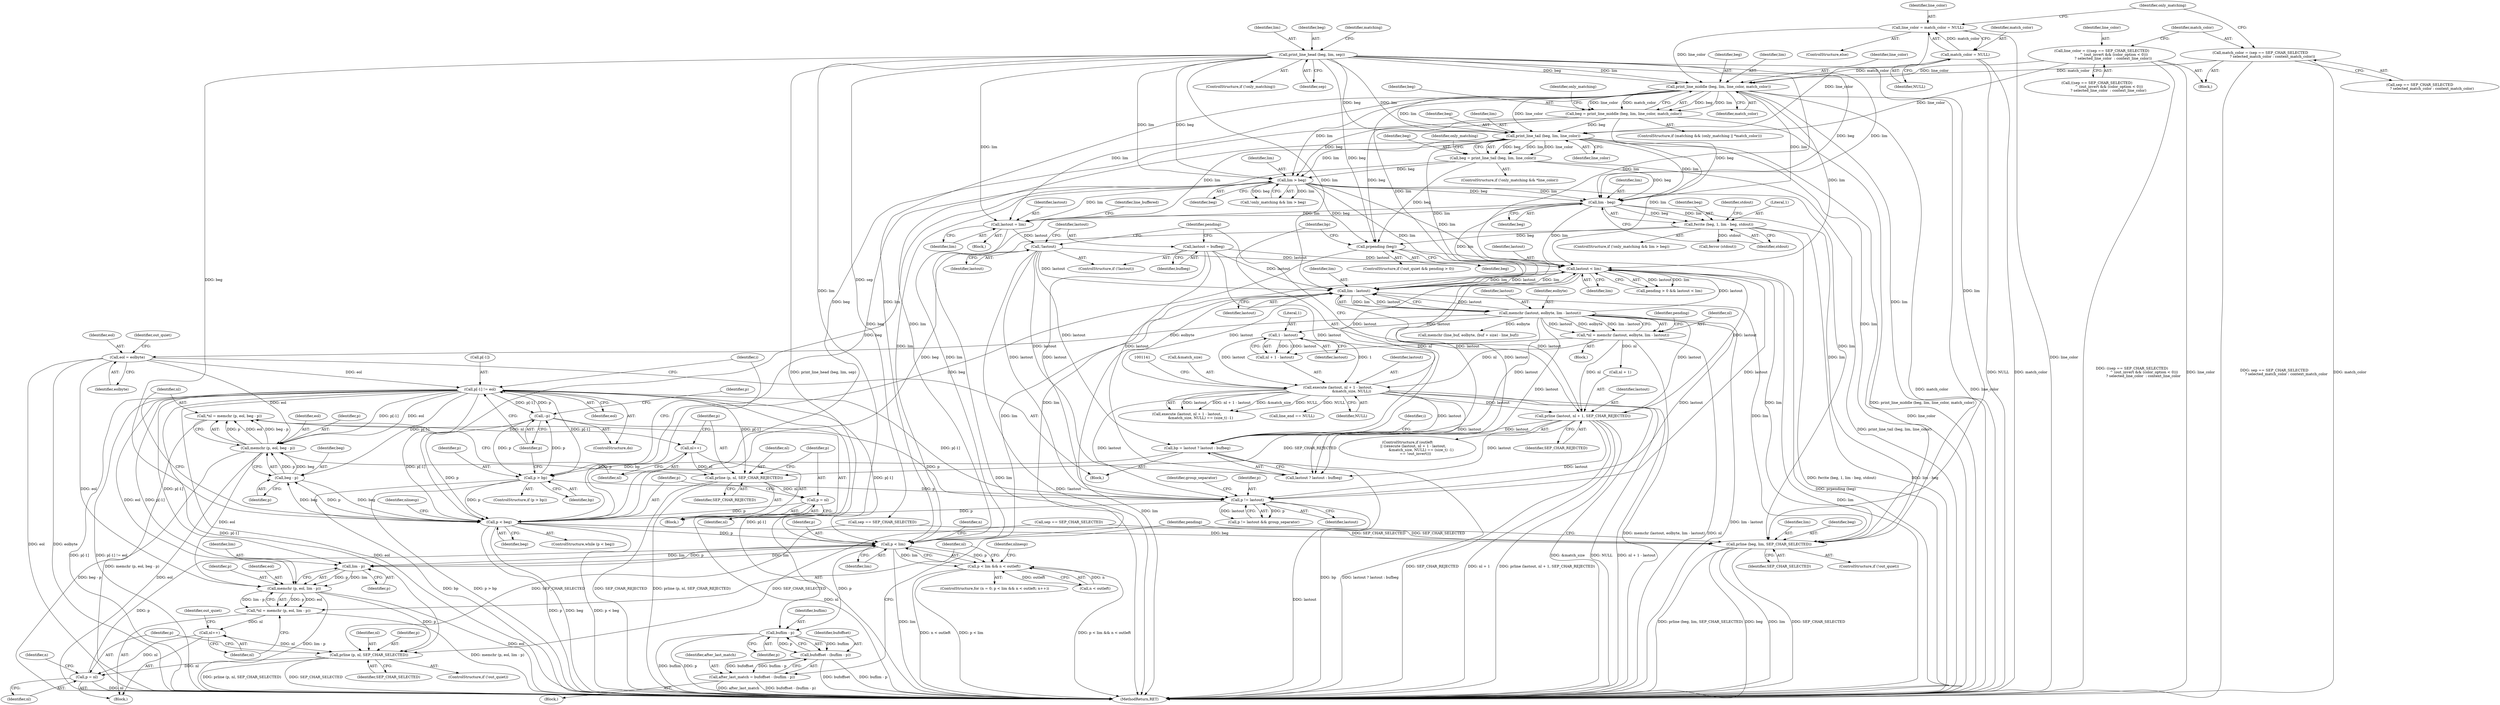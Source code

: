 digraph "0_savannah_8fcf61523644df42e1905c81bed26838e0b04f91@API" {
"1001233" [label="(Call,*nl = memchr (p, eol, beg - p))"];
"1001235" [label="(Call,memchr (p, eol, beg - p))"];
"1001198" [label="(Call,p[-1] != eol)"];
"1001196" [label="(Call,--p)"];
"1001192" [label="(Call,p > bp)"];
"1001176" [label="(Call,bp = lastout ? lastout : bufbeg)"];
"1001109" [label="(Call,lastout < lim)"];
"1001099" [label="(Call,!lastout)"];
"1001090" [label="(Call,lastout = lim)"];
"1001047" [label="(Call,print_line_middle (beg, lim, line_color, match_color))"];
"1000981" [label="(Call,print_line_head (beg, lim, sep))"];
"1001020" [label="(Call,line_color = match_color = NULL)"];
"1001022" [label="(Call,match_color = NULL)"];
"1000997" [label="(Call,line_color = (((sep == SEP_CHAR_SELECTED)\n                     ^ (out_invert && (color_option < 0)))\n                    ? selected_line_color  : context_line_color))"];
"1001011" [label="(Call,match_color = (sep == SEP_CHAR_SELECTED\n                     ? selected_match_color : context_match_color))"];
"1001068" [label="(Call,lim > beg)"];
"1001060" [label="(Call,print_line_tail (beg, lim, line_color))"];
"1001045" [label="(Call,beg = print_line_middle (beg, lim, line_color, match_color))"];
"1001058" [label="(Call,beg = print_line_tail (beg, lim, line_color))"];
"1001074" [label="(Call,lim - beg)"];
"1001146" [label="(Call,prline (lastout, nl + 1, SEP_CHAR_REJECTED))"];
"1001130" [label="(Call,execute (lastout, nl + 1 - lastout,\n                        &match_size, NULL))"];
"1001134" [label="(Call,1 - lastout)"];
"1001116" [label="(Call,memchr (lastout, eolbyte, lim - lastout))"];
"1001119" [label="(Call,lim - lastout)"];
"1001101" [label="(Call,lastout = bufbeg)"];
"1001114" [label="(Call,*nl = memchr (lastout, eolbyte, lim - lastout))"];
"1001162" [label="(Call,eol = eolbyte)"];
"1001238" [label="(Call,beg - p)"];
"1001228" [label="(Call,p < beg)"];
"1001212" [label="(Call,p != lastout)"];
"1001247" [label="(Call,p = nl)"];
"1001243" [label="(Call,prline (p, nl, SEP_CHAR_REJECTED))"];
"1001241" [label="(Call,nl++)"];
"1001233" [label="(Call,*nl = memchr (p, eol, beg - p))"];
"1001174" [label="(Call,prpending (beg))"];
"1001071" [label="(Call,fwrite (beg, 1, lim - beg, stdout))"];
"1001270" [label="(Call,memchr (p, eol, lim - p))"];
"1001268" [label="(Call,*nl = memchr (p, eol, lim - p))"];
"1001276" [label="(Call,nl++)"];
"1001281" [label="(Call,prline (p, nl, SEP_CHAR_SELECTED))"];
"1001285" [label="(Call,p = nl)"];
"1001258" [label="(Call,p < lim)"];
"1001257" [label="(Call,p < lim && n < outleft)"];
"1001273" [label="(Call,lim - p)"];
"1001296" [label="(Call,buflim - p)"];
"1001294" [label="(Call,bufoffset - (buflim - p))"];
"1001292" [label="(Call,after_last_match = bufoffset - (buflim - p))"];
"1001303" [label="(Call,prline (beg, lim, SEP_CHAR_SELECTED))"];
"1001257" [label="(Call,p < lim && n < outleft)"];
"1001049" [label="(Identifier,lim)"];
"1001045" [label="(Call,beg = print_line_middle (beg, lim, line_color, match_color))"];
"1001283" [label="(Identifier,nl)"];
"1001164" [label="(Identifier,eolbyte)"];
"1001242" [label="(Identifier,nl)"];
"1001286" [label="(Identifier,p)"];
"1001193" [label="(Identifier,p)"];
"1001063" [label="(Identifier,line_color)"];
"1001028" [label="(Identifier,only_matching)"];
"1001052" [label="(ControlStructure,if (!only_matching && *line_color))"];
"1001073" [label="(Literal,1)"];
"1001298" [label="(Identifier,p)"];
"1001176" [label="(Call,bp = lastout ? lastout : bufbeg)"];
"1001167" [label="(ControlStructure,if (!out_quiet && pending > 0))"];
"1001112" [label="(Block,)"];
"1001011" [label="(Call,match_color = (sep == SEP_CHAR_SELECTED\n                     ? selected_match_color : context_match_color))"];
"1001287" [label="(Identifier,nl)"];
"1001293" [label="(Identifier,after_last_match)"];
"1001014" [label="(Call,sep == SEP_CHAR_SELECTED)"];
"1001269" [label="(Identifier,nl)"];
"1001064" [label="(ControlStructure,if (!only_matching && lim > beg))"];
"1001295" [label="(Identifier,bufoffset)"];
"1001235" [label="(Call,memchr (p, eol, beg - p))"];
"1001134" [label="(Call,1 - lastout)"];
"1001146" [label="(Call,prline (lastout, nl + 1, SEP_CHAR_REJECTED))"];
"1001065" [label="(Call,!only_matching && lim > beg)"];
"1001191" [label="(ControlStructure,if (p > bp))"];
"1001091" [label="(Identifier,lastout)"];
"1001177" [label="(Identifier,bp)"];
"1001147" [label="(Identifier,lastout)"];
"1001090" [label="(Call,lastout = lim)"];
"1001305" [label="(Identifier,lim)"];
"1001151" [label="(Identifier,SEP_CHAR_REJECTED)"];
"1001192" [label="(Call,p > bp)"];
"1001214" [label="(Identifier,lastout)"];
"1000978" [label="(ControlStructure,if (!only_matching))"];
"1001271" [label="(Identifier,p)"];
"1000983" [label="(Identifier,lim)"];
"1001111" [label="(Identifier,lim)"];
"1001227" [label="(ControlStructure,while (p < beg))"];
"1001137" [label="(Call,&match_size)"];
"1001304" [label="(Identifier,beg)"];
"1001200" [label="(Identifier,p)"];
"1001047" [label="(Call,print_line_middle (beg, lim, line_color, match_color))"];
"1001306" [label="(Identifier,SEP_CHAR_SELECTED)"];
"1001117" [label="(Identifier,lastout)"];
"1001051" [label="(Identifier,match_color)"];
"1001231" [label="(Block,)"];
"1001118" [label="(Identifier,eolbyte)"];
"1001194" [label="(Identifier,bp)"];
"1001148" [label="(Call,nl + 1)"];
"1001114" [label="(Call,*nl = memchr (lastout, eolbyte, lim - lastout))"];
"1001253" [label="(ControlStructure,for (n = 0; p < lim && n < outleft; n++))"];
"1001195" [label="(ControlStructure,do)"];
"1001270" [label="(Call,memchr (p, eol, lim - p))"];
"1001272" [label="(Identifier,eol)"];
"1001246" [label="(Identifier,SEP_CHAR_REJECTED)"];
"1001296" [label="(Call,buflim - p)"];
"1001163" [label="(Identifier,eol)"];
"1001203" [label="(Identifier,eol)"];
"1001074" [label="(Call,lim - beg)"];
"1001099" [label="(Call,!lastout)"];
"1001249" [label="(Identifier,nl)"];
"1001282" [label="(Identifier,p)"];
"1001259" [label="(Identifier,p)"];
"1001071" [label="(Call,fwrite (beg, 1, lim - beg, stdout))"];
"1001234" [label="(Identifier,nl)"];
"1001062" [label="(Identifier,lim)"];
"1001251" [label="(Identifier,nlinesp)"];
"1001261" [label="(Call,n < outleft)"];
"1001103" [label="(Identifier,bufbeg)"];
"1001408" [label="(MethodReturn,RET)"];
"1001190" [label="(Identifier,i)"];
"1000999" [label="(Call,((sep == SEP_CHAR_SELECTED)\n                     ^ (out_invert && (color_option < 0)))\n                    ? selected_line_color  : context_line_color)"];
"1001012" [label="(Identifier,match_color)"];
"1001092" [label="(Identifier,lim)"];
"1001245" [label="(Identifier,nl)"];
"1001109" [label="(Call,lastout < lim)"];
"1000984" [label="(Identifier,sep)"];
"1001102" [label="(Identifier,lastout)"];
"1000982" [label="(Identifier,beg)"];
"1001024" [label="(Identifier,NULL)"];
"1001079" [label="(Call,ferror (stdout))"];
"1001068" [label="(Call,lim > beg)"];
"1001162" [label="(Call,eol = eolbyte)"];
"1001072" [label="(Identifier,beg)"];
"1001308" [label="(Identifier,pending)"];
"1001129" [label="(Call,execute (lastout, nl + 1 - lastout,\n                        &match_size, NULL) == (size_t) -1)"];
"1001228" [label="(Call,p < beg)"];
"1001060" [label="(Call,print_line_tail (beg, lim, line_color))"];
"1001076" [label="(Identifier,beg)"];
"1001125" [label="(ControlStructure,if (outleft\n          || ((execute (lastout, nl + 1 - lastout,\n                        &match_size, NULL) == (size_t) -1)\n              == !out_invert)))"];
"1001238" [label="(Call,beg - p)"];
"1001258" [label="(Call,p < lim)"];
"1001061" [label="(Identifier,beg)"];
"1001130" [label="(Call,execute (lastout, nl + 1 - lastout,\n                        &match_size, NULL))"];
"1000988" [label="(Call,sep == SEP_CHAR_SELECTED)"];
"1001244" [label="(Identifier,p)"];
"1001260" [label="(Identifier,lim)"];
"1001199" [label="(Call,p[-1])"];
"1001266" [label="(Block,)"];
"1000998" [label="(Identifier,line_color)"];
"1001022" [label="(Call,match_color = NULL)"];
"1001278" [label="(ControlStructure,if (!out_quiet))"];
"1001285" [label="(Call,p = nl)"];
"1001262" [label="(Identifier,n)"];
"1001233" [label="(Call,*nl = memchr (p, eol, beg - p))"];
"1001174" [label="(Call,prpending (beg))"];
"1001038" [label="(ControlStructure,if (matching && (only_matching || *match_color)))"];
"1001110" [label="(Identifier,lastout)"];
"1001069" [label="(Identifier,lim)"];
"1001281" [label="(Call,prline (p, nl, SEP_CHAR_SELECTED))"];
"1001132" [label="(Call,nl + 1 - lastout)"];
"1001094" [label="(Identifier,line_buffered)"];
"1001135" [label="(Literal,1)"];
"1001116" [label="(Call,memchr (lastout, eolbyte, lim - lastout))"];
"1001105" [label="(Call,pending > 0 && lastout < lim)"];
"1001120" [label="(Identifier,lim)"];
"1001121" [label="(Identifier,lastout)"];
"1001273" [label="(Call,lim - p)"];
"1001237" [label="(Identifier,eol)"];
"1001229" [label="(Identifier,p)"];
"1001349" [label="(Call,memchr (line_buf, eolbyte, (buf + size) - line_buf))"];
"1001274" [label="(Identifier,lim)"];
"1001358" [label="(Call,line_end == NULL)"];
"1001211" [label="(Call,p != lastout && group_separator)"];
"1001115" [label="(Identifier,nl)"];
"1001240" [label="(Identifier,p)"];
"1001294" [label="(Call,bufoffset - (buflim - p))"];
"1001101" [label="(Call,lastout = bufbeg)"];
"1000974" [label="(Block,)"];
"1001046" [label="(Identifier,beg)"];
"1001239" [label="(Identifier,beg)"];
"1001303" [label="(Call,prline (beg, lim, SEP_CHAR_SELECTED))"];
"1001067" [label="(Identifier,only_matching)"];
"1001136" [label="(Identifier,lastout)"];
"1001275" [label="(Identifier,p)"];
"1001100" [label="(Identifier,lastout)"];
"1001230" [label="(Identifier,beg)"];
"1001212" [label="(Call,p != lastout)"];
"1001196" [label="(Call,--p)"];
"1000997" [label="(Call,line_color = (((sep == SEP_CHAR_SELECTED)\n                     ^ (out_invert && (color_option < 0)))\n                    ? selected_line_color  : context_line_color))"];
"1001059" [label="(Identifier,beg)"];
"1001241" [label="(Call,nl++)"];
"1001131" [label="(Identifier,lastout)"];
"1001119" [label="(Call,lim - lastout)"];
"1001198" [label="(Call,p[-1] != eol)"];
"1001178" [label="(Call,lastout ? lastout : bufbeg)"];
"1001098" [label="(ControlStructure,if (!lastout))"];
"1001290" [label="(Identifier,nlinesp)"];
"1001297" [label="(Identifier,buflim)"];
"1000981" [label="(Call,print_line_head (beg, lim, sep))"];
"1001284" [label="(Identifier,SEP_CHAR_SELECTED)"];
"1001048" [label="(Identifier,beg)"];
"1001070" [label="(Identifier,beg)"];
"1001023" [label="(Identifier,match_color)"];
"1001170" [label="(Identifier,out_quiet)"];
"1001268" [label="(Call,*nl = memchr (p, eol, lim - p))"];
"1001277" [label="(Identifier,nl)"];
"1001058" [label="(Call,beg = print_line_tail (beg, lim, line_color))"];
"1001175" [label="(Identifier,beg)"];
"1001276" [label="(Call,nl++)"];
"1001280" [label="(Identifier,out_quiet)"];
"1001157" [label="(Block,)"];
"1001021" [label="(Identifier,line_color)"];
"1001075" [label="(Identifier,lim)"];
"1001055" [label="(Identifier,only_matching)"];
"1000986" [label="(Identifier,matching)"];
"1001080" [label="(Identifier,stdout)"];
"1001265" [label="(Identifier,n)"];
"1001019" [label="(ControlStructure,else)"];
"1001252" [label="(Block,)"];
"1001247" [label="(Call,p = nl)"];
"1001236" [label="(Identifier,p)"];
"1000996" [label="(Block,)"];
"1001197" [label="(Identifier,p)"];
"1001213" [label="(Identifier,p)"];
"1001020" [label="(Call,line_color = match_color = NULL)"];
"1001013" [label="(Call,sep == SEP_CHAR_SELECTED\n                     ? selected_match_color : context_match_color)"];
"1001139" [label="(Identifier,NULL)"];
"1001300" [label="(ControlStructure,if (!out_quiet))"];
"1001184" [label="(Identifier,i)"];
"1001077" [label="(Identifier,stdout)"];
"1001215" [label="(Identifier,group_separator)"];
"1001292" [label="(Call,after_last_match = bufoffset - (buflim - p))"];
"1001124" [label="(Identifier,pending)"];
"1001107" [label="(Identifier,pending)"];
"1001248" [label="(Identifier,p)"];
"1001050" [label="(Identifier,line_color)"];
"1001243" [label="(Call,prline (p, nl, SEP_CHAR_REJECTED))"];
"1001233" -> "1001231"  [label="AST: "];
"1001233" -> "1001235"  [label="CFG: "];
"1001234" -> "1001233"  [label="AST: "];
"1001235" -> "1001233"  [label="AST: "];
"1001242" -> "1001233"  [label="CFG: "];
"1001233" -> "1001408"  [label="DDG: memchr (p, eol, beg - p)"];
"1001235" -> "1001233"  [label="DDG: p"];
"1001235" -> "1001233"  [label="DDG: eol"];
"1001235" -> "1001233"  [label="DDG: beg - p"];
"1001233" -> "1001241"  [label="DDG: nl"];
"1001235" -> "1001238"  [label="CFG: "];
"1001236" -> "1001235"  [label="AST: "];
"1001237" -> "1001235"  [label="AST: "];
"1001238" -> "1001235"  [label="AST: "];
"1001235" -> "1001408"  [label="DDG: beg - p"];
"1001235" -> "1001408"  [label="DDG: eol"];
"1001198" -> "1001235"  [label="DDG: p[-1]"];
"1001198" -> "1001235"  [label="DDG: eol"];
"1001238" -> "1001235"  [label="DDG: p"];
"1001238" -> "1001235"  [label="DDG: beg"];
"1001162" -> "1001235"  [label="DDG: eol"];
"1001235" -> "1001243"  [label="DDG: p"];
"1001235" -> "1001270"  [label="DDG: eol"];
"1001198" -> "1001195"  [label="AST: "];
"1001198" -> "1001203"  [label="CFG: "];
"1001199" -> "1001198"  [label="AST: "];
"1001203" -> "1001198"  [label="AST: "];
"1001197" -> "1001198"  [label="CFG: "];
"1001190" -> "1001198"  [label="CFG: "];
"1001198" -> "1001408"  [label="DDG: p[-1]"];
"1001198" -> "1001408"  [label="DDG: p[-1] != eol"];
"1001198" -> "1001408"  [label="DDG: eol"];
"1001198" -> "1001192"  [label="DDG: p[-1]"];
"1001198" -> "1001196"  [label="DDG: p[-1]"];
"1001196" -> "1001198"  [label="DDG: p"];
"1001162" -> "1001198"  [label="DDG: eol"];
"1001198" -> "1001212"  [label="DDG: p[-1]"];
"1001198" -> "1001228"  [label="DDG: p[-1]"];
"1001198" -> "1001238"  [label="DDG: p[-1]"];
"1001198" -> "1001243"  [label="DDG: p[-1]"];
"1001198" -> "1001258"  [label="DDG: p[-1]"];
"1001198" -> "1001270"  [label="DDG: p[-1]"];
"1001198" -> "1001270"  [label="DDG: eol"];
"1001198" -> "1001273"  [label="DDG: p[-1]"];
"1001198" -> "1001281"  [label="DDG: p[-1]"];
"1001198" -> "1001296"  [label="DDG: p[-1]"];
"1001196" -> "1001195"  [label="AST: "];
"1001196" -> "1001197"  [label="CFG: "];
"1001197" -> "1001196"  [label="AST: "];
"1001200" -> "1001196"  [label="CFG: "];
"1001196" -> "1001192"  [label="DDG: p"];
"1001192" -> "1001196"  [label="DDG: p"];
"1001196" -> "1001212"  [label="DDG: p"];
"1001196" -> "1001228"  [label="DDG: p"];
"1001192" -> "1001191"  [label="AST: "];
"1001192" -> "1001194"  [label="CFG: "];
"1001193" -> "1001192"  [label="AST: "];
"1001194" -> "1001192"  [label="AST: "];
"1001197" -> "1001192"  [label="CFG: "];
"1001190" -> "1001192"  [label="CFG: "];
"1001192" -> "1001408"  [label="DDG: p > bp"];
"1001192" -> "1001408"  [label="DDG: bp"];
"1001176" -> "1001192"  [label="DDG: bp"];
"1001192" -> "1001212"  [label="DDG: p"];
"1001192" -> "1001228"  [label="DDG: p"];
"1001176" -> "1001157"  [label="AST: "];
"1001176" -> "1001178"  [label="CFG: "];
"1001177" -> "1001176"  [label="AST: "];
"1001178" -> "1001176"  [label="AST: "];
"1001184" -> "1001176"  [label="CFG: "];
"1001176" -> "1001408"  [label="DDG: bp"];
"1001176" -> "1001408"  [label="DDG: lastout ? lastout : bufbeg"];
"1001109" -> "1001176"  [label="DDG: lastout"];
"1001099" -> "1001176"  [label="DDG: lastout"];
"1001146" -> "1001176"  [label="DDG: lastout"];
"1001116" -> "1001176"  [label="DDG: lastout"];
"1001101" -> "1001176"  [label="DDG: lastout"];
"1001130" -> "1001176"  [label="DDG: lastout"];
"1001109" -> "1001105"  [label="AST: "];
"1001109" -> "1001111"  [label="CFG: "];
"1001110" -> "1001109"  [label="AST: "];
"1001111" -> "1001109"  [label="AST: "];
"1001105" -> "1001109"  [label="CFG: "];
"1001109" -> "1001408"  [label="DDG: lim"];
"1001109" -> "1001105"  [label="DDG: lastout"];
"1001109" -> "1001105"  [label="DDG: lim"];
"1001099" -> "1001109"  [label="DDG: lastout"];
"1001146" -> "1001109"  [label="DDG: lastout"];
"1001116" -> "1001109"  [label="DDG: lastout"];
"1001101" -> "1001109"  [label="DDG: lastout"];
"1001130" -> "1001109"  [label="DDG: lastout"];
"1001119" -> "1001109"  [label="DDG: lim"];
"1001047" -> "1001109"  [label="DDG: lim"];
"1001068" -> "1001109"  [label="DDG: lim"];
"1000981" -> "1001109"  [label="DDG: lim"];
"1001060" -> "1001109"  [label="DDG: lim"];
"1001074" -> "1001109"  [label="DDG: lim"];
"1001109" -> "1001119"  [label="DDG: lim"];
"1001109" -> "1001119"  [label="DDG: lastout"];
"1001109" -> "1001178"  [label="DDG: lastout"];
"1001109" -> "1001212"  [label="DDG: lastout"];
"1001109" -> "1001258"  [label="DDG: lim"];
"1001109" -> "1001303"  [label="DDG: lim"];
"1001099" -> "1001098"  [label="AST: "];
"1001099" -> "1001100"  [label="CFG: "];
"1001100" -> "1001099"  [label="AST: "];
"1001102" -> "1001099"  [label="CFG: "];
"1001107" -> "1001099"  [label="CFG: "];
"1001099" -> "1001408"  [label="DDG: !lastout"];
"1001090" -> "1001099"  [label="DDG: lastout"];
"1001099" -> "1001119"  [label="DDG: lastout"];
"1001099" -> "1001178"  [label="DDG: lastout"];
"1001099" -> "1001212"  [label="DDG: lastout"];
"1001090" -> "1000974"  [label="AST: "];
"1001090" -> "1001092"  [label="CFG: "];
"1001091" -> "1001090"  [label="AST: "];
"1001092" -> "1001090"  [label="AST: "];
"1001094" -> "1001090"  [label="CFG: "];
"1001090" -> "1001408"  [label="DDG: lim"];
"1001047" -> "1001090"  [label="DDG: lim"];
"1001068" -> "1001090"  [label="DDG: lim"];
"1000981" -> "1001090"  [label="DDG: lim"];
"1001060" -> "1001090"  [label="DDG: lim"];
"1001074" -> "1001090"  [label="DDG: lim"];
"1001047" -> "1001045"  [label="AST: "];
"1001047" -> "1001051"  [label="CFG: "];
"1001048" -> "1001047"  [label="AST: "];
"1001049" -> "1001047"  [label="AST: "];
"1001050" -> "1001047"  [label="AST: "];
"1001051" -> "1001047"  [label="AST: "];
"1001045" -> "1001047"  [label="CFG: "];
"1001047" -> "1001408"  [label="DDG: match_color"];
"1001047" -> "1001408"  [label="DDG: line_color"];
"1001047" -> "1001045"  [label="DDG: beg"];
"1001047" -> "1001045"  [label="DDG: lim"];
"1001047" -> "1001045"  [label="DDG: line_color"];
"1001047" -> "1001045"  [label="DDG: match_color"];
"1000981" -> "1001047"  [label="DDG: beg"];
"1000981" -> "1001047"  [label="DDG: lim"];
"1001020" -> "1001047"  [label="DDG: line_color"];
"1000997" -> "1001047"  [label="DDG: line_color"];
"1001011" -> "1001047"  [label="DDG: match_color"];
"1001022" -> "1001047"  [label="DDG: match_color"];
"1001047" -> "1001060"  [label="DDG: lim"];
"1001047" -> "1001060"  [label="DDG: line_color"];
"1001047" -> "1001068"  [label="DDG: lim"];
"1001047" -> "1001074"  [label="DDG: lim"];
"1001047" -> "1001119"  [label="DDG: lim"];
"1001047" -> "1001258"  [label="DDG: lim"];
"1001047" -> "1001303"  [label="DDG: lim"];
"1000981" -> "1000978"  [label="AST: "];
"1000981" -> "1000984"  [label="CFG: "];
"1000982" -> "1000981"  [label="AST: "];
"1000983" -> "1000981"  [label="AST: "];
"1000984" -> "1000981"  [label="AST: "];
"1000986" -> "1000981"  [label="CFG: "];
"1000981" -> "1001408"  [label="DDG: print_line_head (beg, lim, sep)"];
"1000981" -> "1000988"  [label="DDG: sep"];
"1000981" -> "1001060"  [label="DDG: beg"];
"1000981" -> "1001060"  [label="DDG: lim"];
"1000981" -> "1001068"  [label="DDG: lim"];
"1000981" -> "1001068"  [label="DDG: beg"];
"1000981" -> "1001074"  [label="DDG: lim"];
"1000981" -> "1001074"  [label="DDG: beg"];
"1000981" -> "1001119"  [label="DDG: lim"];
"1000981" -> "1001174"  [label="DDG: beg"];
"1000981" -> "1001228"  [label="DDG: beg"];
"1000981" -> "1001258"  [label="DDG: lim"];
"1000981" -> "1001303"  [label="DDG: lim"];
"1001020" -> "1001019"  [label="AST: "];
"1001020" -> "1001022"  [label="CFG: "];
"1001021" -> "1001020"  [label="AST: "];
"1001022" -> "1001020"  [label="AST: "];
"1001028" -> "1001020"  [label="CFG: "];
"1001020" -> "1001408"  [label="DDG: line_color"];
"1001022" -> "1001020"  [label="DDG: match_color"];
"1001020" -> "1001060"  [label="DDG: line_color"];
"1001022" -> "1001024"  [label="CFG: "];
"1001023" -> "1001022"  [label="AST: "];
"1001024" -> "1001022"  [label="AST: "];
"1001022" -> "1001408"  [label="DDG: NULL"];
"1001022" -> "1001408"  [label="DDG: match_color"];
"1000997" -> "1000996"  [label="AST: "];
"1000997" -> "1000999"  [label="CFG: "];
"1000998" -> "1000997"  [label="AST: "];
"1000999" -> "1000997"  [label="AST: "];
"1001012" -> "1000997"  [label="CFG: "];
"1000997" -> "1001408"  [label="DDG: line_color"];
"1000997" -> "1001408"  [label="DDG: ((sep == SEP_CHAR_SELECTED)\n                     ^ (out_invert && (color_option < 0)))\n                    ? selected_line_color  : context_line_color"];
"1000997" -> "1001060"  [label="DDG: line_color"];
"1001011" -> "1000996"  [label="AST: "];
"1001011" -> "1001013"  [label="CFG: "];
"1001012" -> "1001011"  [label="AST: "];
"1001013" -> "1001011"  [label="AST: "];
"1001028" -> "1001011"  [label="CFG: "];
"1001011" -> "1001408"  [label="DDG: match_color"];
"1001011" -> "1001408"  [label="DDG: sep == SEP_CHAR_SELECTED\n                     ? selected_match_color : context_match_color"];
"1001068" -> "1001065"  [label="AST: "];
"1001068" -> "1001070"  [label="CFG: "];
"1001069" -> "1001068"  [label="AST: "];
"1001070" -> "1001068"  [label="AST: "];
"1001065" -> "1001068"  [label="CFG: "];
"1001068" -> "1001065"  [label="DDG: lim"];
"1001068" -> "1001065"  [label="DDG: beg"];
"1001060" -> "1001068"  [label="DDG: lim"];
"1001058" -> "1001068"  [label="DDG: beg"];
"1001045" -> "1001068"  [label="DDG: beg"];
"1001068" -> "1001074"  [label="DDG: lim"];
"1001068" -> "1001074"  [label="DDG: beg"];
"1001068" -> "1001119"  [label="DDG: lim"];
"1001068" -> "1001174"  [label="DDG: beg"];
"1001068" -> "1001228"  [label="DDG: beg"];
"1001068" -> "1001258"  [label="DDG: lim"];
"1001068" -> "1001303"  [label="DDG: lim"];
"1001060" -> "1001058"  [label="AST: "];
"1001060" -> "1001063"  [label="CFG: "];
"1001061" -> "1001060"  [label="AST: "];
"1001062" -> "1001060"  [label="AST: "];
"1001063" -> "1001060"  [label="AST: "];
"1001058" -> "1001060"  [label="CFG: "];
"1001060" -> "1001408"  [label="DDG: line_color"];
"1001060" -> "1001058"  [label="DDG: beg"];
"1001060" -> "1001058"  [label="DDG: lim"];
"1001060" -> "1001058"  [label="DDG: line_color"];
"1001045" -> "1001060"  [label="DDG: beg"];
"1001060" -> "1001074"  [label="DDG: lim"];
"1001060" -> "1001119"  [label="DDG: lim"];
"1001060" -> "1001258"  [label="DDG: lim"];
"1001060" -> "1001303"  [label="DDG: lim"];
"1001045" -> "1001038"  [label="AST: "];
"1001046" -> "1001045"  [label="AST: "];
"1001055" -> "1001045"  [label="CFG: "];
"1001045" -> "1001408"  [label="DDG: print_line_middle (beg, lim, line_color, match_color)"];
"1001045" -> "1001074"  [label="DDG: beg"];
"1001045" -> "1001174"  [label="DDG: beg"];
"1001045" -> "1001228"  [label="DDG: beg"];
"1001058" -> "1001052"  [label="AST: "];
"1001059" -> "1001058"  [label="AST: "];
"1001067" -> "1001058"  [label="CFG: "];
"1001058" -> "1001408"  [label="DDG: print_line_tail (beg, lim, line_color)"];
"1001058" -> "1001074"  [label="DDG: beg"];
"1001058" -> "1001174"  [label="DDG: beg"];
"1001058" -> "1001228"  [label="DDG: beg"];
"1001074" -> "1001071"  [label="AST: "];
"1001074" -> "1001076"  [label="CFG: "];
"1001075" -> "1001074"  [label="AST: "];
"1001076" -> "1001074"  [label="AST: "];
"1001077" -> "1001074"  [label="CFG: "];
"1001074" -> "1001071"  [label="DDG: beg"];
"1001074" -> "1001071"  [label="DDG: lim"];
"1001074" -> "1001119"  [label="DDG: lim"];
"1001074" -> "1001258"  [label="DDG: lim"];
"1001074" -> "1001303"  [label="DDG: lim"];
"1001146" -> "1001125"  [label="AST: "];
"1001146" -> "1001151"  [label="CFG: "];
"1001147" -> "1001146"  [label="AST: "];
"1001148" -> "1001146"  [label="AST: "];
"1001151" -> "1001146"  [label="AST: "];
"1001107" -> "1001146"  [label="CFG: "];
"1001146" -> "1001408"  [label="DDG: SEP_CHAR_REJECTED"];
"1001146" -> "1001408"  [label="DDG: nl + 1"];
"1001146" -> "1001408"  [label="DDG: prline (lastout, nl + 1, SEP_CHAR_REJECTED)"];
"1001146" -> "1001119"  [label="DDG: lastout"];
"1001130" -> "1001146"  [label="DDG: lastout"];
"1001116" -> "1001146"  [label="DDG: lastout"];
"1001114" -> "1001146"  [label="DDG: nl"];
"1001146" -> "1001178"  [label="DDG: lastout"];
"1001146" -> "1001212"  [label="DDG: lastout"];
"1001146" -> "1001243"  [label="DDG: SEP_CHAR_REJECTED"];
"1001130" -> "1001129"  [label="AST: "];
"1001130" -> "1001139"  [label="CFG: "];
"1001131" -> "1001130"  [label="AST: "];
"1001132" -> "1001130"  [label="AST: "];
"1001137" -> "1001130"  [label="AST: "];
"1001139" -> "1001130"  [label="AST: "];
"1001141" -> "1001130"  [label="CFG: "];
"1001130" -> "1001408"  [label="DDG: &match_size"];
"1001130" -> "1001408"  [label="DDG: NULL"];
"1001130" -> "1001408"  [label="DDG: nl + 1 - lastout"];
"1001130" -> "1001119"  [label="DDG: lastout"];
"1001130" -> "1001129"  [label="DDG: lastout"];
"1001130" -> "1001129"  [label="DDG: nl + 1 - lastout"];
"1001130" -> "1001129"  [label="DDG: &match_size"];
"1001130" -> "1001129"  [label="DDG: NULL"];
"1001134" -> "1001130"  [label="DDG: lastout"];
"1001134" -> "1001130"  [label="DDG: 1"];
"1001114" -> "1001130"  [label="DDG: nl"];
"1001130" -> "1001178"  [label="DDG: lastout"];
"1001130" -> "1001212"  [label="DDG: lastout"];
"1001130" -> "1001358"  [label="DDG: NULL"];
"1001134" -> "1001132"  [label="AST: "];
"1001134" -> "1001136"  [label="CFG: "];
"1001135" -> "1001134"  [label="AST: "];
"1001136" -> "1001134"  [label="AST: "];
"1001132" -> "1001134"  [label="CFG: "];
"1001134" -> "1001132"  [label="DDG: 1"];
"1001134" -> "1001132"  [label="DDG: lastout"];
"1001116" -> "1001134"  [label="DDG: lastout"];
"1001116" -> "1001114"  [label="AST: "];
"1001116" -> "1001119"  [label="CFG: "];
"1001117" -> "1001116"  [label="AST: "];
"1001118" -> "1001116"  [label="AST: "];
"1001119" -> "1001116"  [label="AST: "];
"1001114" -> "1001116"  [label="CFG: "];
"1001116" -> "1001408"  [label="DDG: lim - lastout"];
"1001116" -> "1001114"  [label="DDG: lastout"];
"1001116" -> "1001114"  [label="DDG: eolbyte"];
"1001116" -> "1001114"  [label="DDG: lim - lastout"];
"1001119" -> "1001116"  [label="DDG: lastout"];
"1001119" -> "1001116"  [label="DDG: lim"];
"1001116" -> "1001119"  [label="DDG: lastout"];
"1001116" -> "1001162"  [label="DDG: eolbyte"];
"1001116" -> "1001178"  [label="DDG: lastout"];
"1001116" -> "1001212"  [label="DDG: lastout"];
"1001116" -> "1001349"  [label="DDG: eolbyte"];
"1001119" -> "1001121"  [label="CFG: "];
"1001120" -> "1001119"  [label="AST: "];
"1001121" -> "1001119"  [label="AST: "];
"1001119" -> "1001408"  [label="DDG: lim"];
"1001101" -> "1001119"  [label="DDG: lastout"];
"1001119" -> "1001258"  [label="DDG: lim"];
"1001119" -> "1001303"  [label="DDG: lim"];
"1001101" -> "1001098"  [label="AST: "];
"1001101" -> "1001103"  [label="CFG: "];
"1001102" -> "1001101"  [label="AST: "];
"1001103" -> "1001101"  [label="AST: "];
"1001107" -> "1001101"  [label="CFG: "];
"1001101" -> "1001178"  [label="DDG: lastout"];
"1001101" -> "1001212"  [label="DDG: lastout"];
"1001114" -> "1001112"  [label="AST: "];
"1001115" -> "1001114"  [label="AST: "];
"1001124" -> "1001114"  [label="CFG: "];
"1001114" -> "1001408"  [label="DDG: memchr (lastout, eolbyte, lim - lastout)"];
"1001114" -> "1001408"  [label="DDG: nl"];
"1001114" -> "1001132"  [label="DDG: nl"];
"1001114" -> "1001148"  [label="DDG: nl"];
"1001162" -> "1001157"  [label="AST: "];
"1001162" -> "1001164"  [label="CFG: "];
"1001163" -> "1001162"  [label="AST: "];
"1001164" -> "1001162"  [label="AST: "];
"1001170" -> "1001162"  [label="CFG: "];
"1001162" -> "1001408"  [label="DDG: eol"];
"1001162" -> "1001408"  [label="DDG: eolbyte"];
"1001162" -> "1001270"  [label="DDG: eol"];
"1001238" -> "1001240"  [label="CFG: "];
"1001239" -> "1001238"  [label="AST: "];
"1001240" -> "1001238"  [label="AST: "];
"1001238" -> "1001228"  [label="DDG: beg"];
"1001228" -> "1001238"  [label="DDG: beg"];
"1001228" -> "1001238"  [label="DDG: p"];
"1001228" -> "1001227"  [label="AST: "];
"1001228" -> "1001230"  [label="CFG: "];
"1001229" -> "1001228"  [label="AST: "];
"1001230" -> "1001228"  [label="AST: "];
"1001234" -> "1001228"  [label="CFG: "];
"1001251" -> "1001228"  [label="CFG: "];
"1001228" -> "1001408"  [label="DDG: p"];
"1001228" -> "1001408"  [label="DDG: beg"];
"1001228" -> "1001408"  [label="DDG: p < beg"];
"1001212" -> "1001228"  [label="DDG: p"];
"1001247" -> "1001228"  [label="DDG: p"];
"1001174" -> "1001228"  [label="DDG: beg"];
"1001071" -> "1001228"  [label="DDG: beg"];
"1001228" -> "1001258"  [label="DDG: p"];
"1001228" -> "1001303"  [label="DDG: beg"];
"1001212" -> "1001211"  [label="AST: "];
"1001212" -> "1001214"  [label="CFG: "];
"1001213" -> "1001212"  [label="AST: "];
"1001214" -> "1001212"  [label="AST: "];
"1001215" -> "1001212"  [label="CFG: "];
"1001211" -> "1001212"  [label="CFG: "];
"1001212" -> "1001408"  [label="DDG: lastout"];
"1001212" -> "1001211"  [label="DDG: p"];
"1001212" -> "1001211"  [label="DDG: lastout"];
"1001247" -> "1001231"  [label="AST: "];
"1001247" -> "1001249"  [label="CFG: "];
"1001248" -> "1001247"  [label="AST: "];
"1001249" -> "1001247"  [label="AST: "];
"1001229" -> "1001247"  [label="CFG: "];
"1001247" -> "1001408"  [label="DDG: nl"];
"1001243" -> "1001247"  [label="DDG: nl"];
"1001243" -> "1001231"  [label="AST: "];
"1001243" -> "1001246"  [label="CFG: "];
"1001244" -> "1001243"  [label="AST: "];
"1001245" -> "1001243"  [label="AST: "];
"1001246" -> "1001243"  [label="AST: "];
"1001248" -> "1001243"  [label="CFG: "];
"1001243" -> "1001408"  [label="DDG: prline (p, nl, SEP_CHAR_REJECTED)"];
"1001243" -> "1001408"  [label="DDG: SEP_CHAR_REJECTED"];
"1001241" -> "1001243"  [label="DDG: nl"];
"1001241" -> "1001231"  [label="AST: "];
"1001241" -> "1001242"  [label="CFG: "];
"1001242" -> "1001241"  [label="AST: "];
"1001244" -> "1001241"  [label="CFG: "];
"1001174" -> "1001167"  [label="AST: "];
"1001174" -> "1001175"  [label="CFG: "];
"1001175" -> "1001174"  [label="AST: "];
"1001177" -> "1001174"  [label="CFG: "];
"1001174" -> "1001408"  [label="DDG: prpending (beg)"];
"1001071" -> "1001174"  [label="DDG: beg"];
"1001071" -> "1001064"  [label="AST: "];
"1001071" -> "1001077"  [label="CFG: "];
"1001072" -> "1001071"  [label="AST: "];
"1001073" -> "1001071"  [label="AST: "];
"1001077" -> "1001071"  [label="AST: "];
"1001080" -> "1001071"  [label="CFG: "];
"1001071" -> "1001408"  [label="DDG: lim - beg"];
"1001071" -> "1001408"  [label="DDG: fwrite (beg, 1, lim - beg, stdout)"];
"1001071" -> "1001079"  [label="DDG: stdout"];
"1001270" -> "1001268"  [label="AST: "];
"1001270" -> "1001273"  [label="CFG: "];
"1001271" -> "1001270"  [label="AST: "];
"1001272" -> "1001270"  [label="AST: "];
"1001273" -> "1001270"  [label="AST: "];
"1001268" -> "1001270"  [label="CFG: "];
"1001270" -> "1001408"  [label="DDG: eol"];
"1001270" -> "1001408"  [label="DDG: lim - p"];
"1001270" -> "1001268"  [label="DDG: p"];
"1001270" -> "1001268"  [label="DDG: eol"];
"1001270" -> "1001268"  [label="DDG: lim - p"];
"1001273" -> "1001270"  [label="DDG: p"];
"1001273" -> "1001270"  [label="DDG: lim"];
"1001270" -> "1001281"  [label="DDG: p"];
"1001268" -> "1001266"  [label="AST: "];
"1001269" -> "1001268"  [label="AST: "];
"1001277" -> "1001268"  [label="CFG: "];
"1001268" -> "1001408"  [label="DDG: memchr (p, eol, lim - p)"];
"1001268" -> "1001276"  [label="DDG: nl"];
"1001276" -> "1001266"  [label="AST: "];
"1001276" -> "1001277"  [label="CFG: "];
"1001277" -> "1001276"  [label="AST: "];
"1001280" -> "1001276"  [label="CFG: "];
"1001276" -> "1001281"  [label="DDG: nl"];
"1001276" -> "1001285"  [label="DDG: nl"];
"1001281" -> "1001278"  [label="AST: "];
"1001281" -> "1001284"  [label="CFG: "];
"1001282" -> "1001281"  [label="AST: "];
"1001283" -> "1001281"  [label="AST: "];
"1001284" -> "1001281"  [label="AST: "];
"1001286" -> "1001281"  [label="CFG: "];
"1001281" -> "1001408"  [label="DDG: prline (p, nl, SEP_CHAR_SELECTED)"];
"1001281" -> "1001408"  [label="DDG: SEP_CHAR_SELECTED"];
"1001014" -> "1001281"  [label="DDG: SEP_CHAR_SELECTED"];
"1000988" -> "1001281"  [label="DDG: SEP_CHAR_SELECTED"];
"1001281" -> "1001285"  [label="DDG: nl"];
"1001285" -> "1001266"  [label="AST: "];
"1001285" -> "1001287"  [label="CFG: "];
"1001286" -> "1001285"  [label="AST: "];
"1001287" -> "1001285"  [label="AST: "];
"1001265" -> "1001285"  [label="CFG: "];
"1001285" -> "1001408"  [label="DDG: nl"];
"1001285" -> "1001258"  [label="DDG: p"];
"1001258" -> "1001257"  [label="AST: "];
"1001258" -> "1001260"  [label="CFG: "];
"1001259" -> "1001258"  [label="AST: "];
"1001260" -> "1001258"  [label="AST: "];
"1001262" -> "1001258"  [label="CFG: "];
"1001257" -> "1001258"  [label="CFG: "];
"1001258" -> "1001408"  [label="DDG: lim"];
"1001258" -> "1001257"  [label="DDG: p"];
"1001258" -> "1001257"  [label="DDG: lim"];
"1001273" -> "1001258"  [label="DDG: lim"];
"1001258" -> "1001273"  [label="DDG: lim"];
"1001258" -> "1001273"  [label="DDG: p"];
"1001258" -> "1001296"  [label="DDG: p"];
"1001257" -> "1001253"  [label="AST: "];
"1001257" -> "1001261"  [label="CFG: "];
"1001261" -> "1001257"  [label="AST: "];
"1001269" -> "1001257"  [label="CFG: "];
"1001290" -> "1001257"  [label="CFG: "];
"1001257" -> "1001408"  [label="DDG: p < lim"];
"1001257" -> "1001408"  [label="DDG: p < lim && n < outleft"];
"1001257" -> "1001408"  [label="DDG: n < outleft"];
"1001261" -> "1001257"  [label="DDG: n"];
"1001261" -> "1001257"  [label="DDG: outleft"];
"1001273" -> "1001275"  [label="CFG: "];
"1001274" -> "1001273"  [label="AST: "];
"1001275" -> "1001273"  [label="AST: "];
"1001296" -> "1001294"  [label="AST: "];
"1001296" -> "1001298"  [label="CFG: "];
"1001297" -> "1001296"  [label="AST: "];
"1001298" -> "1001296"  [label="AST: "];
"1001294" -> "1001296"  [label="CFG: "];
"1001296" -> "1001408"  [label="DDG: buflim"];
"1001296" -> "1001408"  [label="DDG: p"];
"1001296" -> "1001294"  [label="DDG: buflim"];
"1001296" -> "1001294"  [label="DDG: p"];
"1001294" -> "1001292"  [label="AST: "];
"1001295" -> "1001294"  [label="AST: "];
"1001292" -> "1001294"  [label="CFG: "];
"1001294" -> "1001408"  [label="DDG: bufoffset"];
"1001294" -> "1001408"  [label="DDG: buflim - p"];
"1001294" -> "1001292"  [label="DDG: bufoffset"];
"1001294" -> "1001292"  [label="DDG: buflim - p"];
"1001292" -> "1001252"  [label="AST: "];
"1001293" -> "1001292"  [label="AST: "];
"1001308" -> "1001292"  [label="CFG: "];
"1001292" -> "1001408"  [label="DDG: bufoffset - (buflim - p)"];
"1001292" -> "1001408"  [label="DDG: after_last_match"];
"1001303" -> "1001300"  [label="AST: "];
"1001303" -> "1001306"  [label="CFG: "];
"1001304" -> "1001303"  [label="AST: "];
"1001305" -> "1001303"  [label="AST: "];
"1001306" -> "1001303"  [label="AST: "];
"1001308" -> "1001303"  [label="CFG: "];
"1001303" -> "1001408"  [label="DDG: beg"];
"1001303" -> "1001408"  [label="DDG: lim"];
"1001303" -> "1001408"  [label="DDG: SEP_CHAR_SELECTED"];
"1001303" -> "1001408"  [label="DDG: prline (beg, lim, SEP_CHAR_SELECTED)"];
"1001014" -> "1001303"  [label="DDG: SEP_CHAR_SELECTED"];
"1000988" -> "1001303"  [label="DDG: SEP_CHAR_SELECTED"];
}
